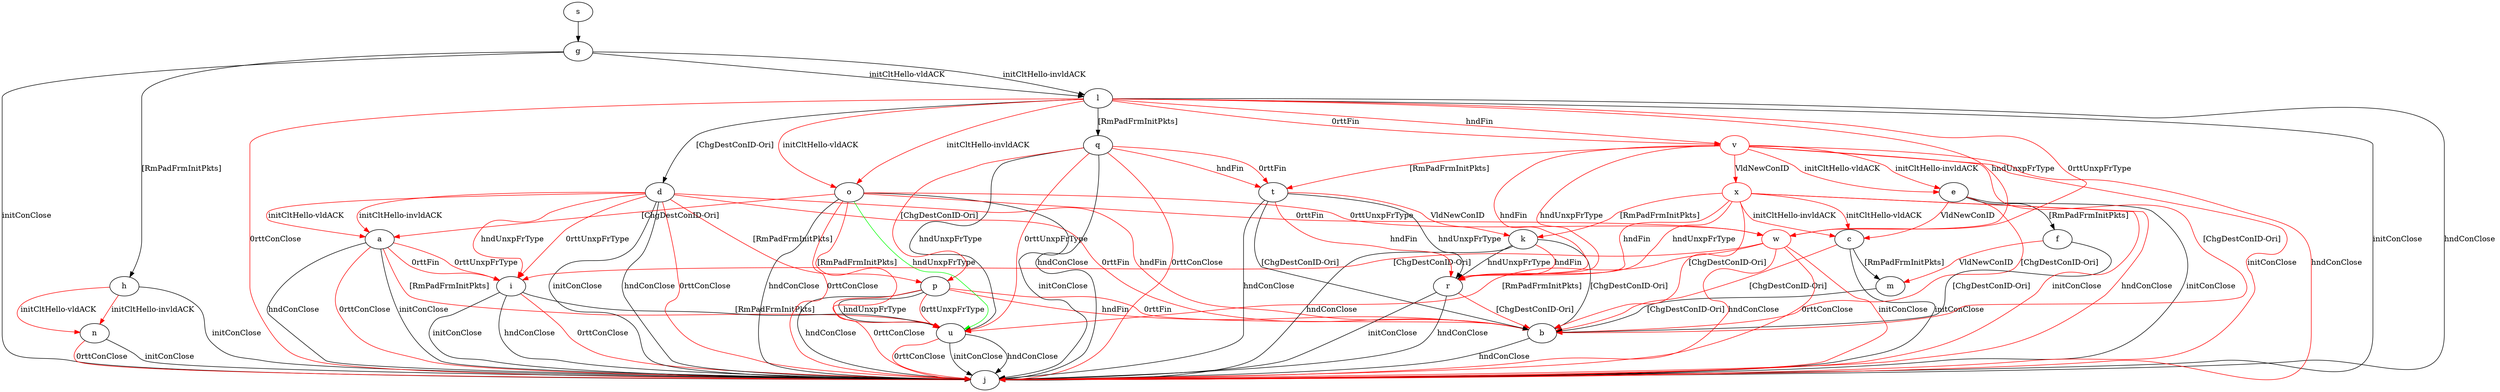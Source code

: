 digraph "" {
	a -> i	[key=0,
		color=red,
		label="0rttFin "];
	a -> i	[key=1,
		color=red,
		label="0rttUnxpFrType "];
	a -> j	[key=0,
		label="initConClose "];
	a -> j	[key=1,
		label="hndConClose "];
	a -> j	[key=2,
		color=red,
		label="0rttConClose "];
	a -> u	[key=0,
		color=red,
		label="[RmPadFrmInitPkts] "];
	b -> j	[key=0,
		label="hndConClose "];
	c -> b	[key=0,
		color=red,
		label="[ChgDestConID-Ori] "];
	c -> j	[key=0,
		label="initConClose "];
	c -> m	[key=0,
		label="[RmPadFrmInitPkts] "];
	d -> a	[key=0,
		color=red,
		label="initCltHello-vldACK "];
	d -> a	[key=1,
		color=red,
		label="initCltHello-invldACK "];
	d -> b	[key=0,
		color=red,
		label="hndFin "];
	d -> b	[key=1,
		color=red,
		label="0rttFin "];
	d -> i	[key=0,
		color=red,
		label="hndUnxpFrType "];
	d -> i	[key=1,
		color=red,
		label="0rttUnxpFrType "];
	d -> j	[key=0,
		label="initConClose "];
	d -> j	[key=1,
		label="hndConClose "];
	d -> j	[key=2,
		color=red,
		label="0rttConClose "];
	d -> p	[key=0,
		color=red,
		label="[RmPadFrmInitPkts] "];
	e -> b	[key=0,
		color=red,
		label="[ChgDestConID-Ori] "];
	e -> c	[key=0,
		color=red,
		label="VldNewConID "];
	e -> f	[key=0,
		label="[RmPadFrmInitPkts] "];
	e -> j	[key=0,
		label="initConClose "];
	f -> b	[key=0,
		label="[ChgDestConID-Ori] "];
	f -> m	[key=0,
		color=red,
		label="VldNewConID "];
	g -> h	[key=0,
		label="[RmPadFrmInitPkts] "];
	g -> j	[key=0,
		label="initConClose "];
	g -> l	[key=0,
		label="initCltHello-vldACK "];
	g -> l	[key=1,
		label="initCltHello-invldACK "];
	h -> j	[key=0,
		label="initConClose "];
	h -> n	[key=0,
		color=red,
		label="initCltHello-vldACK "];
	h -> n	[key=1,
		color=red,
		label="initCltHello-invldACK "];
	i -> j	[key=0,
		label="initConClose "];
	i -> j	[key=1,
		label="hndConClose "];
	i -> j	[key=2,
		color=red,
		label="0rttConClose "];
	i -> u	[key=0,
		label="[RmPadFrmInitPkts] "];
	k -> b	[key=0,
		label="[ChgDestConID-Ori] "];
	k -> j	[key=0,
		label="hndConClose "];
	k -> r	[key=0,
		label="hndUnxpFrType "];
	k -> r	[key=1,
		color=red,
		label="hndFin "];
	l -> d	[key=0,
		label="[ChgDestConID-Ori] "];
	l -> j	[key=0,
		label="initConClose "];
	l -> j	[key=1,
		label="hndConClose "];
	l -> j	[key=2,
		color=red,
		label="0rttConClose "];
	l -> o	[key=0,
		color=red,
		label="initCltHello-vldACK "];
	l -> o	[key=1,
		color=red,
		label="initCltHello-invldACK "];
	l -> q	[key=0,
		label="[RmPadFrmInitPkts] "];
	v	[color=red];
	l -> v	[key=0,
		color=red,
		label="hndFin "];
	l -> v	[key=1,
		color=red,
		label="0rttFin "];
	w	[color=red];
	l -> w	[key=0,
		color=red,
		label="hndUnxpFrType "];
	l -> w	[key=1,
		color=red,
		label="0rttUnxpFrType "];
	m -> b	[key=0,
		label="[ChgDestConID-Ori] "];
	n -> j	[key=0,
		label="initConClose "];
	n -> j	[key=1,
		color=red,
		label="0rttConClose "];
	o -> a	[key=0,
		color=red,
		label="[ChgDestConID-Ori] "];
	o -> j	[key=0,
		label="initConClose "];
	o -> j	[key=1,
		label="hndConClose "];
	o -> j	[key=2,
		color=red,
		label="0rttConClose "];
	o -> u	[key=0,
		color=green,
		label="hndUnxpFrType "];
	o -> u	[key=1,
		color=red,
		label="[RmPadFrmInitPkts] "];
	o -> w	[key=0,
		color=red,
		label="0rttFin "];
	o -> w	[key=1,
		color=red,
		label="0rttUnxpFrType "];
	p -> b	[key=0,
		color=red,
		label="hndFin "];
	p -> b	[key=1,
		color=red,
		label="0rttFin "];
	p -> j	[key=0,
		label="hndConClose "];
	p -> j	[key=1,
		color=red,
		label="0rttConClose "];
	p -> u	[key=0,
		label="hndUnxpFrType "];
	p -> u	[key=1,
		color=red,
		label="0rttUnxpFrType "];
	q -> j	[key=0,
		label="hndConClose "];
	q -> j	[key=1,
		color=red,
		label="0rttConClose "];
	q -> p	[key=0,
		color=red,
		label="[ChgDestConID-Ori] "];
	q -> t	[key=0,
		color=red,
		label="hndFin "];
	q -> t	[key=1,
		color=red,
		label="0rttFin "];
	q -> u	[key=0,
		label="hndUnxpFrType "];
	q -> u	[key=1,
		color=red,
		label="0rttUnxpFrType "];
	r -> b	[key=0,
		color=red,
		label="[ChgDestConID-Ori] "];
	r -> j	[key=0,
		label="initConClose "];
	r -> j	[key=1,
		label="hndConClose "];
	s -> g	[key=0];
	t -> b	[key=0,
		label="[ChgDestConID-Ori] "];
	t -> j	[key=0,
		label="hndConClose "];
	t -> k	[key=0,
		color=red,
		label="VldNewConID "];
	t -> r	[key=0,
		label="hndUnxpFrType "];
	t -> r	[key=1,
		color=red,
		label="hndFin "];
	u -> j	[key=0,
		label="initConClose "];
	u -> j	[key=1,
		label="hndConClose "];
	u -> j	[key=2,
		color=red,
		label="0rttConClose "];
	v -> b	[key=0,
		color=red,
		label="[ChgDestConID-Ori] "];
	v -> e	[key=0,
		color=red,
		label="initCltHello-vldACK "];
	v -> e	[key=1,
		color=red,
		label="initCltHello-invldACK "];
	v -> j	[key=0,
		color=red,
		label="initConClose "];
	v -> j	[key=1,
		color=red,
		label="hndConClose "];
	v -> r	[key=0,
		color=red,
		label="hndFin "];
	v -> r	[key=1,
		color=red,
		label="hndUnxpFrType "];
	v -> t	[key=0,
		color=red,
		label="[RmPadFrmInitPkts] "];
	x	[color=red];
	v -> x	[key=0,
		color=red,
		label="VldNewConID "];
	w -> i	[key=0,
		color=red,
		label="[ChgDestConID-Ori] "];
	w -> j	[key=0,
		color=red,
		label="initConClose "];
	w -> j	[key=1,
		color=red,
		label="hndConClose "];
	w -> j	[key=2,
		color=red,
		label="0rttConClose "];
	w -> u	[key=0,
		color=red,
		label="[RmPadFrmInitPkts] "];
	x -> b	[key=0,
		color=red,
		label="[ChgDestConID-Ori] "];
	x -> c	[key=0,
		color=red,
		label="initCltHello-vldACK "];
	x -> c	[key=1,
		color=red,
		label="initCltHello-invldACK "];
	x -> j	[key=0,
		color=red,
		label="initConClose "];
	x -> j	[key=1,
		color=red,
		label="hndConClose "];
	x -> k	[key=0,
		color=red,
		label="[RmPadFrmInitPkts] "];
	x -> r	[key=0,
		color=red,
		label="hndFin "];
	x -> r	[key=1,
		color=red,
		label="hndUnxpFrType "];
}
